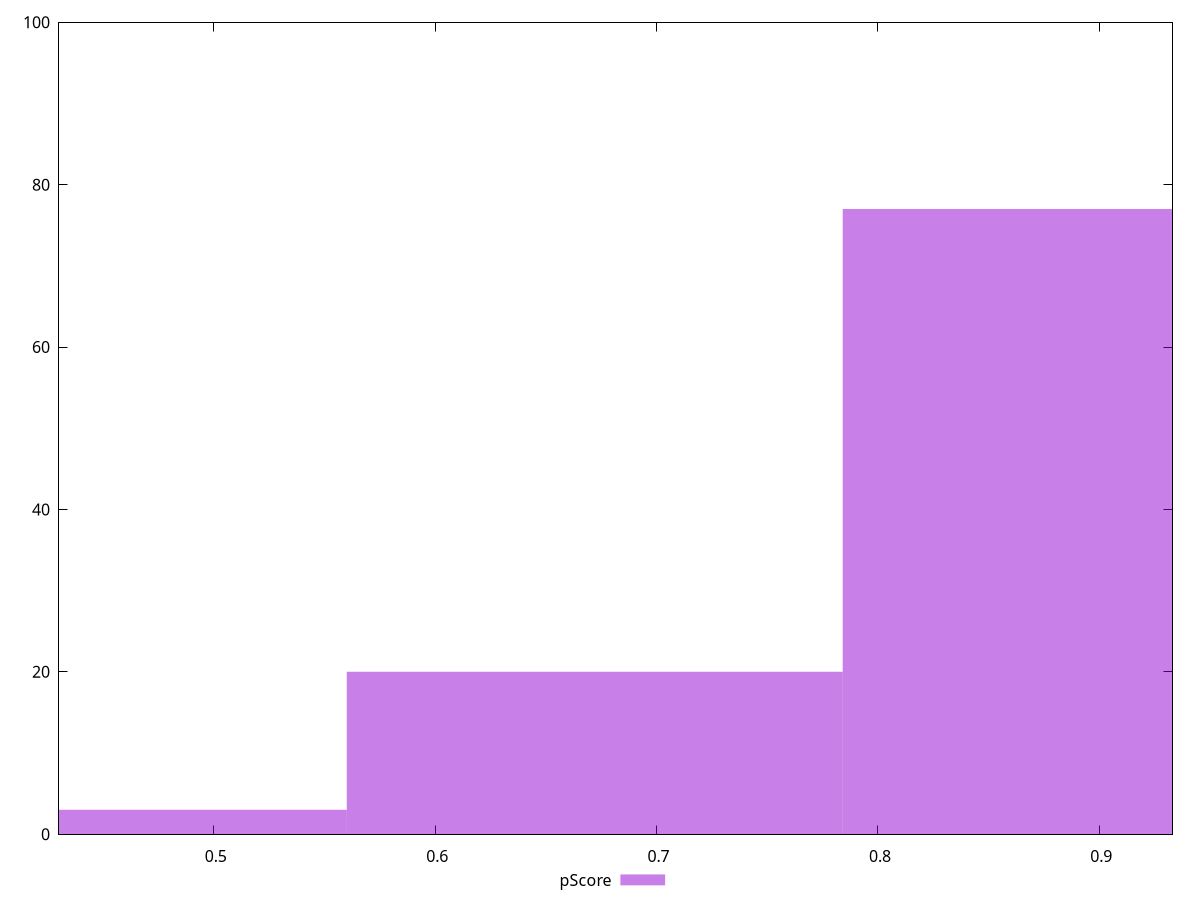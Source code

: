 reset

$pScore <<EOF
0.6720560020285631 20
0.8960746693714174 77
0.4480373346857087 3
EOF

set key outside below
set boxwidth 0.22401866734285436
set xrange [0.4300474770857138:0.9330437949867082]
set yrange [0:100]
set trange [0:100]
set style fill transparent solid 0.5 noborder
set terminal svg size 640, 490 enhanced background rgb 'white'
set output "report_00013_2021-02-09T12-04-24.940Z/first-contentful-paint/samples/pages+cached/pScore/histogram.svg"

plot $pScore title "pScore" with boxes

reset
